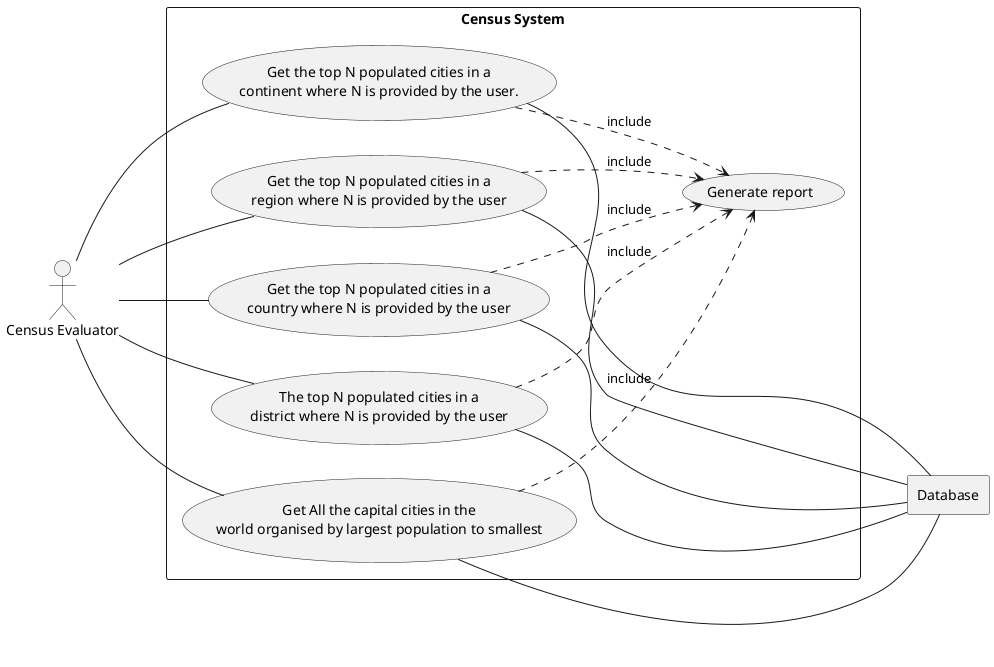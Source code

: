@startuml
'https://plantuml.com/use-case-diagram

left to right direction

actor CE as "Census Evaluator"

rectangle Database

rectangle "Census System" {
    usecase uc13 as "Get the top N populated cities in a
    continent where N is provided by the user."

    usecase uc14 as "Get the top N populated cities in a
    region where N is provided by the user"

    usecase uc15 as "Get the top N populated cities in a
    country where N is provided by the user"

    usecase uc16 as "The top N populated cities in a
    district where N is provided by the user"

    usecase uc17 as "Get All the capital cities in the
    world organised by largest population to smallest"

     usecase UCa as "Generate report"

        CE -- uc13
        uc13 ..> UCa : include
        uc13 --- Database

        CE -- uc14
        uc14 ..> UCa : include
        uc14 --- Database

        CE -- uc15
        uc15 ..> UCa : include
        uc15 --- Database

        CE -- uc16
        uc16 ..> UCa : include
        uc16 --- Database

        CE -- uc17
        uc17 ..> UCa : include
        uc17 --- Database

    }
@enduml